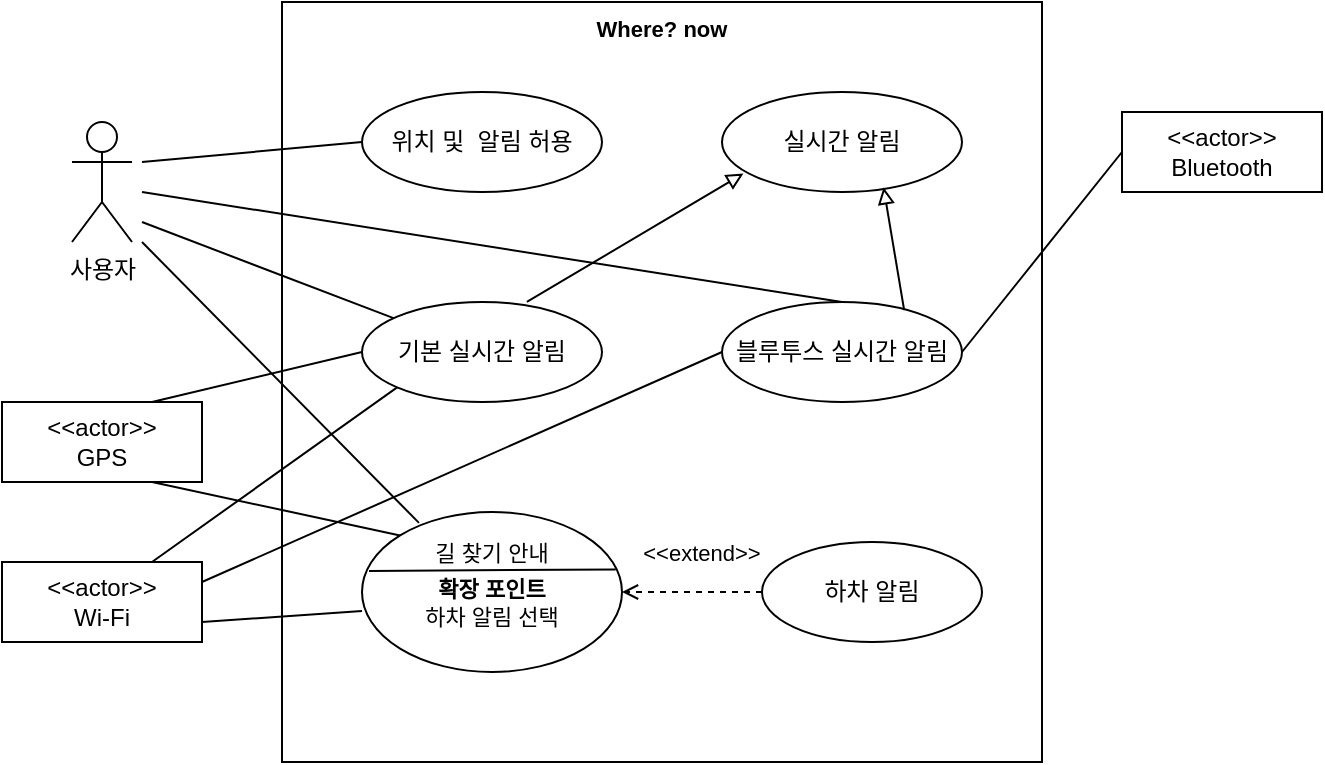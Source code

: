 <mxfile version="20.5.3" type="github">
  <diagram id="mxi-QQqQCjpOZMrSMPo4" name="페이지-1">
    <mxGraphModel dx="981" dy="518" grid="1" gridSize="10" guides="1" tooltips="1" connect="1" arrows="1" fold="1" page="1" pageScale="1" pageWidth="827" pageHeight="1169" math="0" shadow="0">
      <root>
        <mxCell id="0" />
        <mxCell id="1" parent="0" />
        <mxCell id="su87Lg4oOUZ0kRwfVffA-1" value="" style="whiteSpace=wrap;html=1;aspect=fixed;" parent="1" vertex="1">
          <mxGeometry x="170" y="110" width="380" height="380" as="geometry" />
        </mxCell>
        <mxCell id="su87Lg4oOUZ0kRwfVffA-2" value="사용자" style="shape=umlActor;verticalLabelPosition=bottom;verticalAlign=top;html=1;outlineConnect=0;" parent="1" vertex="1">
          <mxGeometry x="65" y="170" width="30" height="60" as="geometry" />
        </mxCell>
        <mxCell id="su87Lg4oOUZ0kRwfVffA-6" value="&amp;lt;&amp;lt;actor&amp;gt;&amp;gt;&lt;br&gt;Bluetooth" style="rounded=0;whiteSpace=wrap;html=1;" parent="1" vertex="1">
          <mxGeometry x="590" y="165" width="100" height="40" as="geometry" />
        </mxCell>
        <mxCell id="su87Lg4oOUZ0kRwfVffA-8" value="&amp;lt;&amp;lt;actor&amp;gt;&amp;gt;&lt;br&gt;Wi-Fi" style="rounded=0;whiteSpace=wrap;html=1;" parent="1" vertex="1">
          <mxGeometry x="30" y="390" width="100" height="40" as="geometry" />
        </mxCell>
        <mxCell id="su87Lg4oOUZ0kRwfVffA-9" value="&amp;lt;&amp;lt;actor&amp;gt;&amp;gt;&lt;br&gt;GPS" style="rounded=0;whiteSpace=wrap;html=1;" parent="1" vertex="1">
          <mxGeometry x="30" y="310" width="100" height="40" as="geometry" />
        </mxCell>
        <mxCell id="su87Lg4oOUZ0kRwfVffA-11" value="위치 및&amp;nbsp; 알림 허용" style="ellipse;whiteSpace=wrap;html=1;" parent="1" vertex="1">
          <mxGeometry x="210" y="155" width="120" height="50" as="geometry" />
        </mxCell>
        <mxCell id="su87Lg4oOUZ0kRwfVffA-12" value="기본 실시간 알림" style="ellipse;whiteSpace=wrap;html=1;" parent="1" vertex="1">
          <mxGeometry x="210" y="260" width="120" height="50" as="geometry" />
        </mxCell>
        <mxCell id="su87Lg4oOUZ0kRwfVffA-13" value="블루투스 실시간 알림" style="ellipse;whiteSpace=wrap;html=1;" parent="1" vertex="1">
          <mxGeometry x="390" y="260" width="120" height="50" as="geometry" />
        </mxCell>
        <mxCell id="su87Lg4oOUZ0kRwfVffA-14" value="" style="ellipse;whiteSpace=wrap;html=1;" parent="1" vertex="1">
          <mxGeometry x="210" y="365" width="130" height="80" as="geometry" />
        </mxCell>
        <mxCell id="su87Lg4oOUZ0kRwfVffA-19" value="" style="endArrow=none;html=1;rounded=0;entryX=0;entryY=0.5;entryDx=0;entryDy=0;" parent="1" target="su87Lg4oOUZ0kRwfVffA-11" edge="1">
          <mxGeometry width="50" height="50" relative="1" as="geometry">
            <mxPoint x="100" y="190" as="sourcePoint" />
            <mxPoint x="150" y="140" as="targetPoint" />
          </mxGeometry>
        </mxCell>
        <mxCell id="su87Lg4oOUZ0kRwfVffA-22" value="" style="endArrow=none;html=1;rounded=0;entryX=0.219;entryY=0.068;entryDx=0;entryDy=0;entryPerimeter=0;" parent="1" target="su87Lg4oOUZ0kRwfVffA-14" edge="1">
          <mxGeometry width="50" height="50" relative="1" as="geometry">
            <mxPoint x="100" y="230" as="sourcePoint" />
            <mxPoint x="230" y="380" as="targetPoint" />
          </mxGeometry>
        </mxCell>
        <mxCell id="su87Lg4oOUZ0kRwfVffA-25" value="실시간 알림" style="ellipse;whiteSpace=wrap;html=1;" parent="1" vertex="1">
          <mxGeometry x="390" y="155" width="120" height="50" as="geometry" />
        </mxCell>
        <mxCell id="su87Lg4oOUZ0kRwfVffA-32" value="" style="endArrow=block;html=1;rounded=0;exitX=0.687;exitY=-0.001;exitDx=0;exitDy=0;endFill=0;entryX=0.089;entryY=0.816;entryDx=0;entryDy=0;entryPerimeter=0;exitPerimeter=0;" parent="1" source="su87Lg4oOUZ0kRwfVffA-12" target="su87Lg4oOUZ0kRwfVffA-25" edge="1">
          <mxGeometry width="50" height="50" relative="1" as="geometry">
            <mxPoint x="340" y="280" as="sourcePoint" />
            <mxPoint x="320" y="290" as="targetPoint" />
            <Array as="points" />
          </mxGeometry>
        </mxCell>
        <mxCell id="su87Lg4oOUZ0kRwfVffA-33" value="" style="endArrow=block;html=1;rounded=0;entryX=0.673;entryY=0.954;entryDx=0;entryDy=0;exitX=0.759;exitY=0.081;exitDx=0;exitDy=0;endFill=0;exitPerimeter=0;entryPerimeter=0;" parent="1" source="su87Lg4oOUZ0kRwfVffA-13" target="su87Lg4oOUZ0kRwfVffA-25" edge="1">
          <mxGeometry width="50" height="50" relative="1" as="geometry">
            <mxPoint x="330" y="400" as="sourcePoint" />
            <mxPoint x="380" y="350" as="targetPoint" />
          </mxGeometry>
        </mxCell>
        <mxCell id="su87Lg4oOUZ0kRwfVffA-36" value="" style="endArrow=none;html=1;rounded=0;exitX=0;exitY=0.5;exitDx=0;exitDy=0;entryX=0.75;entryY=0;entryDx=0;entryDy=0;" parent="1" source="su87Lg4oOUZ0kRwfVffA-12" target="su87Lg4oOUZ0kRwfVffA-9" edge="1">
          <mxGeometry width="50" height="50" relative="1" as="geometry">
            <mxPoint x="540" y="280" as="sourcePoint" />
            <mxPoint x="590" y="230" as="targetPoint" />
          </mxGeometry>
        </mxCell>
        <mxCell id="su87Lg4oOUZ0kRwfVffA-37" value="" style="endArrow=none;html=1;rounded=0;entryX=0.75;entryY=0;entryDx=0;entryDy=0;exitX=0;exitY=1;exitDx=0;exitDy=0;" parent="1" source="su87Lg4oOUZ0kRwfVffA-12" target="su87Lg4oOUZ0kRwfVffA-8" edge="1">
          <mxGeometry width="50" height="50" relative="1" as="geometry">
            <mxPoint x="510" y="340" as="sourcePoint" />
            <mxPoint x="560" y="290" as="targetPoint" />
          </mxGeometry>
        </mxCell>
        <mxCell id="su87Lg4oOUZ0kRwfVffA-38" value="" style="endArrow=none;html=1;rounded=0;entryX=0;entryY=0.5;entryDx=0;entryDy=0;exitX=1;exitY=0.5;exitDx=0;exitDy=0;" parent="1" source="su87Lg4oOUZ0kRwfVffA-13" target="su87Lg4oOUZ0kRwfVffA-6" edge="1">
          <mxGeometry width="50" height="50" relative="1" as="geometry">
            <mxPoint x="480" y="470" as="sourcePoint" />
            <mxPoint x="530" y="420" as="targetPoint" />
          </mxGeometry>
        </mxCell>
        <mxCell id="su87Lg4oOUZ0kRwfVffA-39" value="" style="endArrow=none;html=1;rounded=0;entryX=0.75;entryY=1;entryDx=0;entryDy=0;exitX=0;exitY=0;exitDx=0;exitDy=0;" parent="1" source="su87Lg4oOUZ0kRwfVffA-14" target="su87Lg4oOUZ0kRwfVffA-9" edge="1">
          <mxGeometry width="50" height="50" relative="1" as="geometry">
            <mxPoint x="310" y="390" as="sourcePoint" />
            <mxPoint x="530" y="375" as="targetPoint" />
          </mxGeometry>
        </mxCell>
        <mxCell id="su87Lg4oOUZ0kRwfVffA-40" value="" style="endArrow=none;html=1;rounded=0;entryX=1;entryY=0.75;entryDx=0;entryDy=0;exitX=0;exitY=0.619;exitDx=0;exitDy=0;exitPerimeter=0;" parent="1" source="su87Lg4oOUZ0kRwfVffA-14" target="su87Lg4oOUZ0kRwfVffA-8" edge="1">
          <mxGeometry width="50" height="50" relative="1" as="geometry">
            <mxPoint x="510" y="410" as="sourcePoint" />
            <mxPoint x="475" y="360" as="targetPoint" />
          </mxGeometry>
        </mxCell>
        <mxCell id="su87Lg4oOUZ0kRwfVffA-45" value="" style="endArrow=none;html=1;rounded=0;entryX=0.5;entryY=0;entryDx=0;entryDy=0;" parent="1" target="su87Lg4oOUZ0kRwfVffA-13" edge="1">
          <mxGeometry width="50" height="50" relative="1" as="geometry">
            <mxPoint x="100" y="205" as="sourcePoint" />
            <mxPoint x="150" y="155" as="targetPoint" />
          </mxGeometry>
        </mxCell>
        <mxCell id="su87Lg4oOUZ0kRwfVffA-46" value="" style="endArrow=none;html=1;rounded=0;" parent="1" target="su87Lg4oOUZ0kRwfVffA-12" edge="1">
          <mxGeometry width="50" height="50" relative="1" as="geometry">
            <mxPoint x="100" y="220" as="sourcePoint" />
            <mxPoint x="150" y="170" as="targetPoint" />
            <Array as="points" />
          </mxGeometry>
        </mxCell>
        <mxCell id="su87Lg4oOUZ0kRwfVffA-48" value="하차 알림" style="ellipse;whiteSpace=wrap;html=1;" parent="1" vertex="1">
          <mxGeometry x="410" y="380" width="110" height="50" as="geometry" />
        </mxCell>
        <mxCell id="su87Lg4oOUZ0kRwfVffA-49" value="" style="endArrow=open;html=1;rounded=0;exitX=0;exitY=0.5;exitDx=0;exitDy=0;entryX=1;entryY=0.5;entryDx=0;entryDy=0;dashed=1;endFill=0;" parent="1" source="su87Lg4oOUZ0kRwfVffA-48" target="su87Lg4oOUZ0kRwfVffA-14" edge="1">
          <mxGeometry width="50" height="50" relative="1" as="geometry">
            <mxPoint x="364" y="380" as="sourcePoint" />
            <mxPoint x="414" y="330" as="targetPoint" />
          </mxGeometry>
        </mxCell>
        <mxCell id="su87Lg4oOUZ0kRwfVffA-50" value="&lt;&lt;extend&gt;&gt;" style="text;align=center;fontStyle=0;verticalAlign=middle;spacingLeft=3;spacingRight=3;strokeColor=none;rotatable=0;points=[[0,0.5],[1,0.5]];portConstraint=eastwest;fontSize=11;" parent="1" vertex="1">
          <mxGeometry x="350" y="380" width="60" height="10" as="geometry" />
        </mxCell>
        <mxCell id="su87Lg4oOUZ0kRwfVffA-51" value="Where? now" style="text;align=center;fontStyle=1;verticalAlign=middle;spacingLeft=3;spacingRight=3;strokeColor=none;rotatable=0;points=[[0,0.5],[1,0.5]];portConstraint=eastwest;fontSize=11;" parent="1" vertex="1">
          <mxGeometry x="320" y="110" width="80" height="26" as="geometry" />
        </mxCell>
        <mxCell id="su87Lg4oOUZ0kRwfVffA-52" value="" style="endArrow=none;html=1;rounded=0;fontSize=11;exitX=0.027;exitY=0.368;exitDx=0;exitDy=0;exitPerimeter=0;entryX=0.976;entryY=0.359;entryDx=0;entryDy=0;entryPerimeter=0;" parent="1" source="su87Lg4oOUZ0kRwfVffA-14" target="su87Lg4oOUZ0kRwfVffA-14" edge="1">
          <mxGeometry width="50" height="50" relative="1" as="geometry">
            <mxPoint x="360" y="330" as="sourcePoint" />
            <mxPoint x="340" y="394" as="targetPoint" />
          </mxGeometry>
        </mxCell>
        <mxCell id="su87Lg4oOUZ0kRwfVffA-53" value="길 찾기 안내" style="text;align=center;fontStyle=0;verticalAlign=middle;spacingLeft=3;spacingRight=3;strokeColor=none;rotatable=0;points=[[0,0.5],[1,0.5]];portConstraint=eastwest;fontSize=11;" parent="1" vertex="1">
          <mxGeometry x="235" y="372" width="80" height="26" as="geometry" />
        </mxCell>
        <mxCell id="su87Lg4oOUZ0kRwfVffA-54" value="확장 포인트" style="text;align=center;fontStyle=1;verticalAlign=middle;spacingLeft=3;spacingRight=3;strokeColor=none;rotatable=0;points=[[0,0.5],[1,0.5]];portConstraint=eastwest;fontSize=11;" parent="1" vertex="1">
          <mxGeometry x="235" y="390" width="80" height="26" as="geometry" />
        </mxCell>
        <mxCell id="su87Lg4oOUZ0kRwfVffA-56" value="하차 알림 선택" style="text;align=center;fontStyle=0;verticalAlign=middle;spacingLeft=3;spacingRight=3;strokeColor=none;rotatable=0;points=[[0,0.5],[1,0.5]];portConstraint=eastwest;fontSize=11;" parent="1" vertex="1">
          <mxGeometry x="235" y="404" width="80" height="26" as="geometry" />
        </mxCell>
        <mxCell id="3MOA6gWwPqzXNkUbaylv-2" value="" style="endArrow=none;html=1;rounded=0;entryX=1;entryY=0.25;entryDx=0;entryDy=0;exitX=0;exitY=0.5;exitDx=0;exitDy=0;" parent="1" source="su87Lg4oOUZ0kRwfVffA-13" target="su87Lg4oOUZ0kRwfVffA-8" edge="1">
          <mxGeometry width="50" height="50" relative="1" as="geometry">
            <mxPoint x="390" y="410" as="sourcePoint" />
            <mxPoint x="440" y="360" as="targetPoint" />
          </mxGeometry>
        </mxCell>
      </root>
    </mxGraphModel>
  </diagram>
</mxfile>
